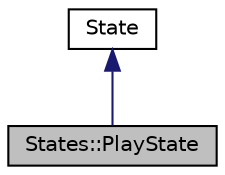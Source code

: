 digraph "States::PlayState"
    {
    // LATEX_PDF_SIZE
  bgcolor = "transparent";
edge [fontname = "Helvetica",fontsize = "10",labelfontname = "Helvetica",labelfontsize = "10"];
node [fontname = "Helvetica",fontsize = "10",shape = record];
Node1 [label = "States::PlayState",height = 0.2,width = 0.4,color = "black", fillcolor = "grey75", style = "filled", fontcolor = "black",tooltip = "Class for when Game is playing."];
Node2 -> Node1 [dir = "back",color = "midnightblue",fontsize = "10",style = "solid"];
Node2 [label = "State",height = 0.2,width = 0.4,color = "black",URL = "$class_state.html",tooltip = "Abstract class for Game State."];
}
